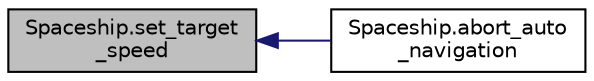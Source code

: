digraph "Spaceship.set_target_speed"
{
  edge [fontname="Helvetica",fontsize="10",labelfontname="Helvetica",labelfontsize="10"];
  node [fontname="Helvetica",fontsize="10",shape=record];
  rankdir="LR";
  Node143 [label="Spaceship.set_target\l_speed",height=0.2,width=0.4,color="black", fillcolor="grey75", style="filled", fontcolor="black"];
  Node143 -> Node144 [dir="back",color="midnightblue",fontsize="10",style="solid",fontname="Helvetica"];
  Node144 [label="Spaceship.abort_auto\l_navigation",height=0.2,width=0.4,color="black", fillcolor="white", style="filled",URL="$class_spaceship.html#a888beaebbb837300c645eb0bc3e979e0",tooltip="Bricht den Auto-Piloten ab "];
}
